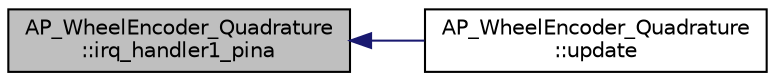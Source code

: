 digraph "AP_WheelEncoder_Quadrature::irq_handler1_pina"
{
 // INTERACTIVE_SVG=YES
  edge [fontname="Helvetica",fontsize="10",labelfontname="Helvetica",labelfontsize="10"];
  node [fontname="Helvetica",fontsize="10",shape=record];
  rankdir="LR";
  Node1 [label="AP_WheelEncoder_Quadrature\l::irq_handler1_pina",height=0.2,width=0.4,color="black", fillcolor="grey75", style="filled", fontcolor="black"];
  Node1 -> Node2 [dir="back",color="midnightblue",fontsize="10",style="solid",fontname="Helvetica"];
  Node2 [label="AP_WheelEncoder_Quadrature\l::update",height=0.2,width=0.4,color="black", fillcolor="white", style="filled",URL="$classAP__WheelEncoder__Quadrature.html#a3a27a29cab25251c5993e4e7afab9071"];
}
